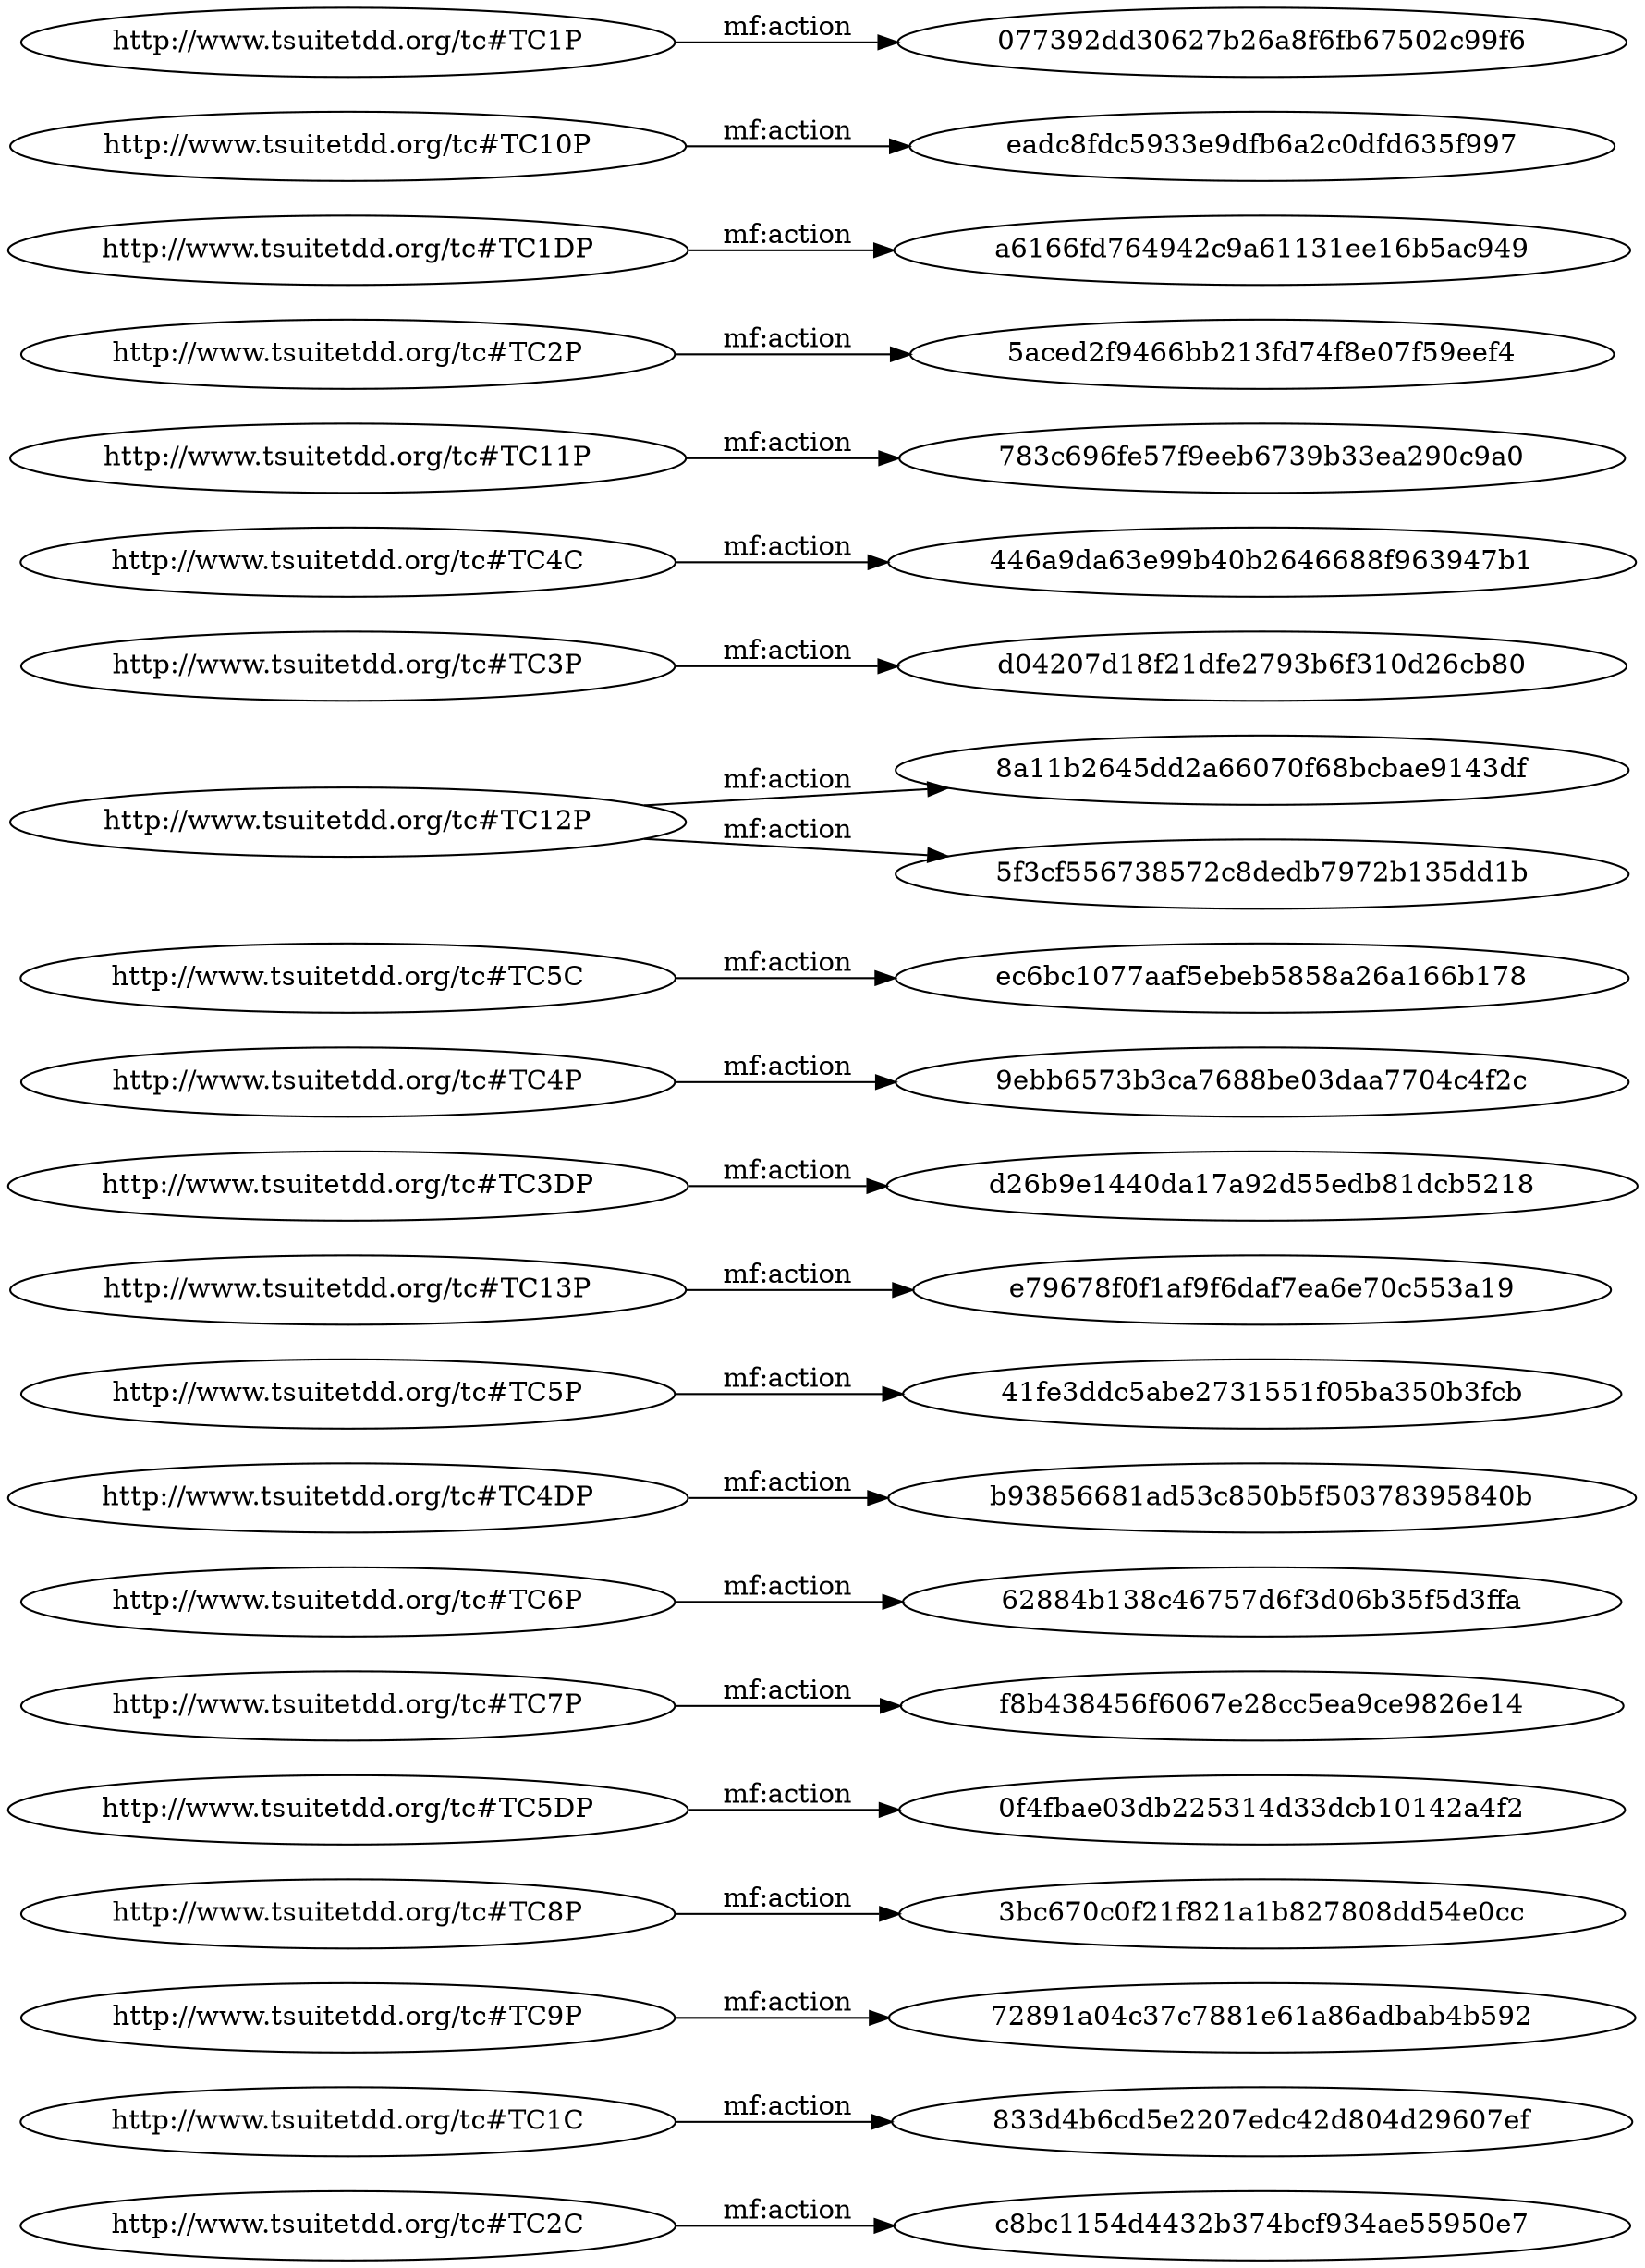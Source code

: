 digraph ar2dtool_diagram { 
rankdir=LR;
size="1501"
	"http://www.tsuitetdd.org/tc#TC2C" -> "c8bc1154d4432b374bcf934ae55950e7" [ label = "mf:action" ];
	"http://www.tsuitetdd.org/tc#TC1C" -> "833d4b6cd5e2207edc42d804d29607ef" [ label = "mf:action" ];
	"http://www.tsuitetdd.org/tc#TC9P" -> "72891a04c37c7881e61a86adbab4b592" [ label = "mf:action" ];
	"http://www.tsuitetdd.org/tc#TC8P" -> "3bc670c0f21f821a1b827808dd54e0cc" [ label = "mf:action" ];
	"http://www.tsuitetdd.org/tc#TC5DP" -> "0f4fbae03db225314d33dcb10142a4f2" [ label = "mf:action" ];
	"http://www.tsuitetdd.org/tc#TC7P" -> "f8b438456f6067e28cc5ea9ce9826e14" [ label = "mf:action" ];
	"http://www.tsuitetdd.org/tc#TC6P" -> "62884b138c46757d6f3d06b35f5d3ffa" [ label = "mf:action" ];
	"http://www.tsuitetdd.org/tc#TC4DP" -> "b93856681ad53c850b5f50378395840b" [ label = "mf:action" ];
	"http://www.tsuitetdd.org/tc#TC5P" -> "41fe3ddc5abe2731551f05ba350b3fcb" [ label = "mf:action" ];
	"http://www.tsuitetdd.org/tc#TC13P" -> "e79678f0f1af9f6daf7ea6e70c553a19" [ label = "mf:action" ];
	"http://www.tsuitetdd.org/tc#TC3DP" -> "d26b9e1440da17a92d55edb81dcb5218" [ label = "mf:action" ];
	"http://www.tsuitetdd.org/tc#TC4P" -> "9ebb6573b3ca7688be03daa7704c4f2c" [ label = "mf:action" ];
	"http://www.tsuitetdd.org/tc#TC5C" -> "ec6bc1077aaf5ebeb5858a26a166b178" [ label = "mf:action" ];
	"http://www.tsuitetdd.org/tc#TC12P" -> "8a11b2645dd2a66070f68bcbae9143df" [ label = "mf:action" ];
	"http://www.tsuitetdd.org/tc#TC12P" -> "5f3cf556738572c8dedb7972b135dd1b" [ label = "mf:action" ];
	"http://www.tsuitetdd.org/tc#TC3P" -> "d04207d18f21dfe2793b6f310d26cb80" [ label = "mf:action" ];
	"http://www.tsuitetdd.org/tc#TC4C" -> "446a9da63e99b40b2646688f963947b1" [ label = "mf:action" ];
	"http://www.tsuitetdd.org/tc#TC11P" -> "783c696fe57f9eeb6739b33ea290c9a0" [ label = "mf:action" ];
	"http://www.tsuitetdd.org/tc#TC2P" -> "5aced2f9466bb213fd74f8e07f59eef4" [ label = "mf:action" ];
	"http://www.tsuitetdd.org/tc#TC1DP" -> "a6166fd764942c9a61131ee16b5ac949" [ label = "mf:action" ];
	"http://www.tsuitetdd.org/tc#TC10P" -> "eadc8fdc5933e9dfb6a2c0dfd635f997" [ label = "mf:action" ];
	"http://www.tsuitetdd.org/tc#TC1P" -> "077392dd30627b26a8f6fb67502c99f6" [ label = "mf:action" ];

}
